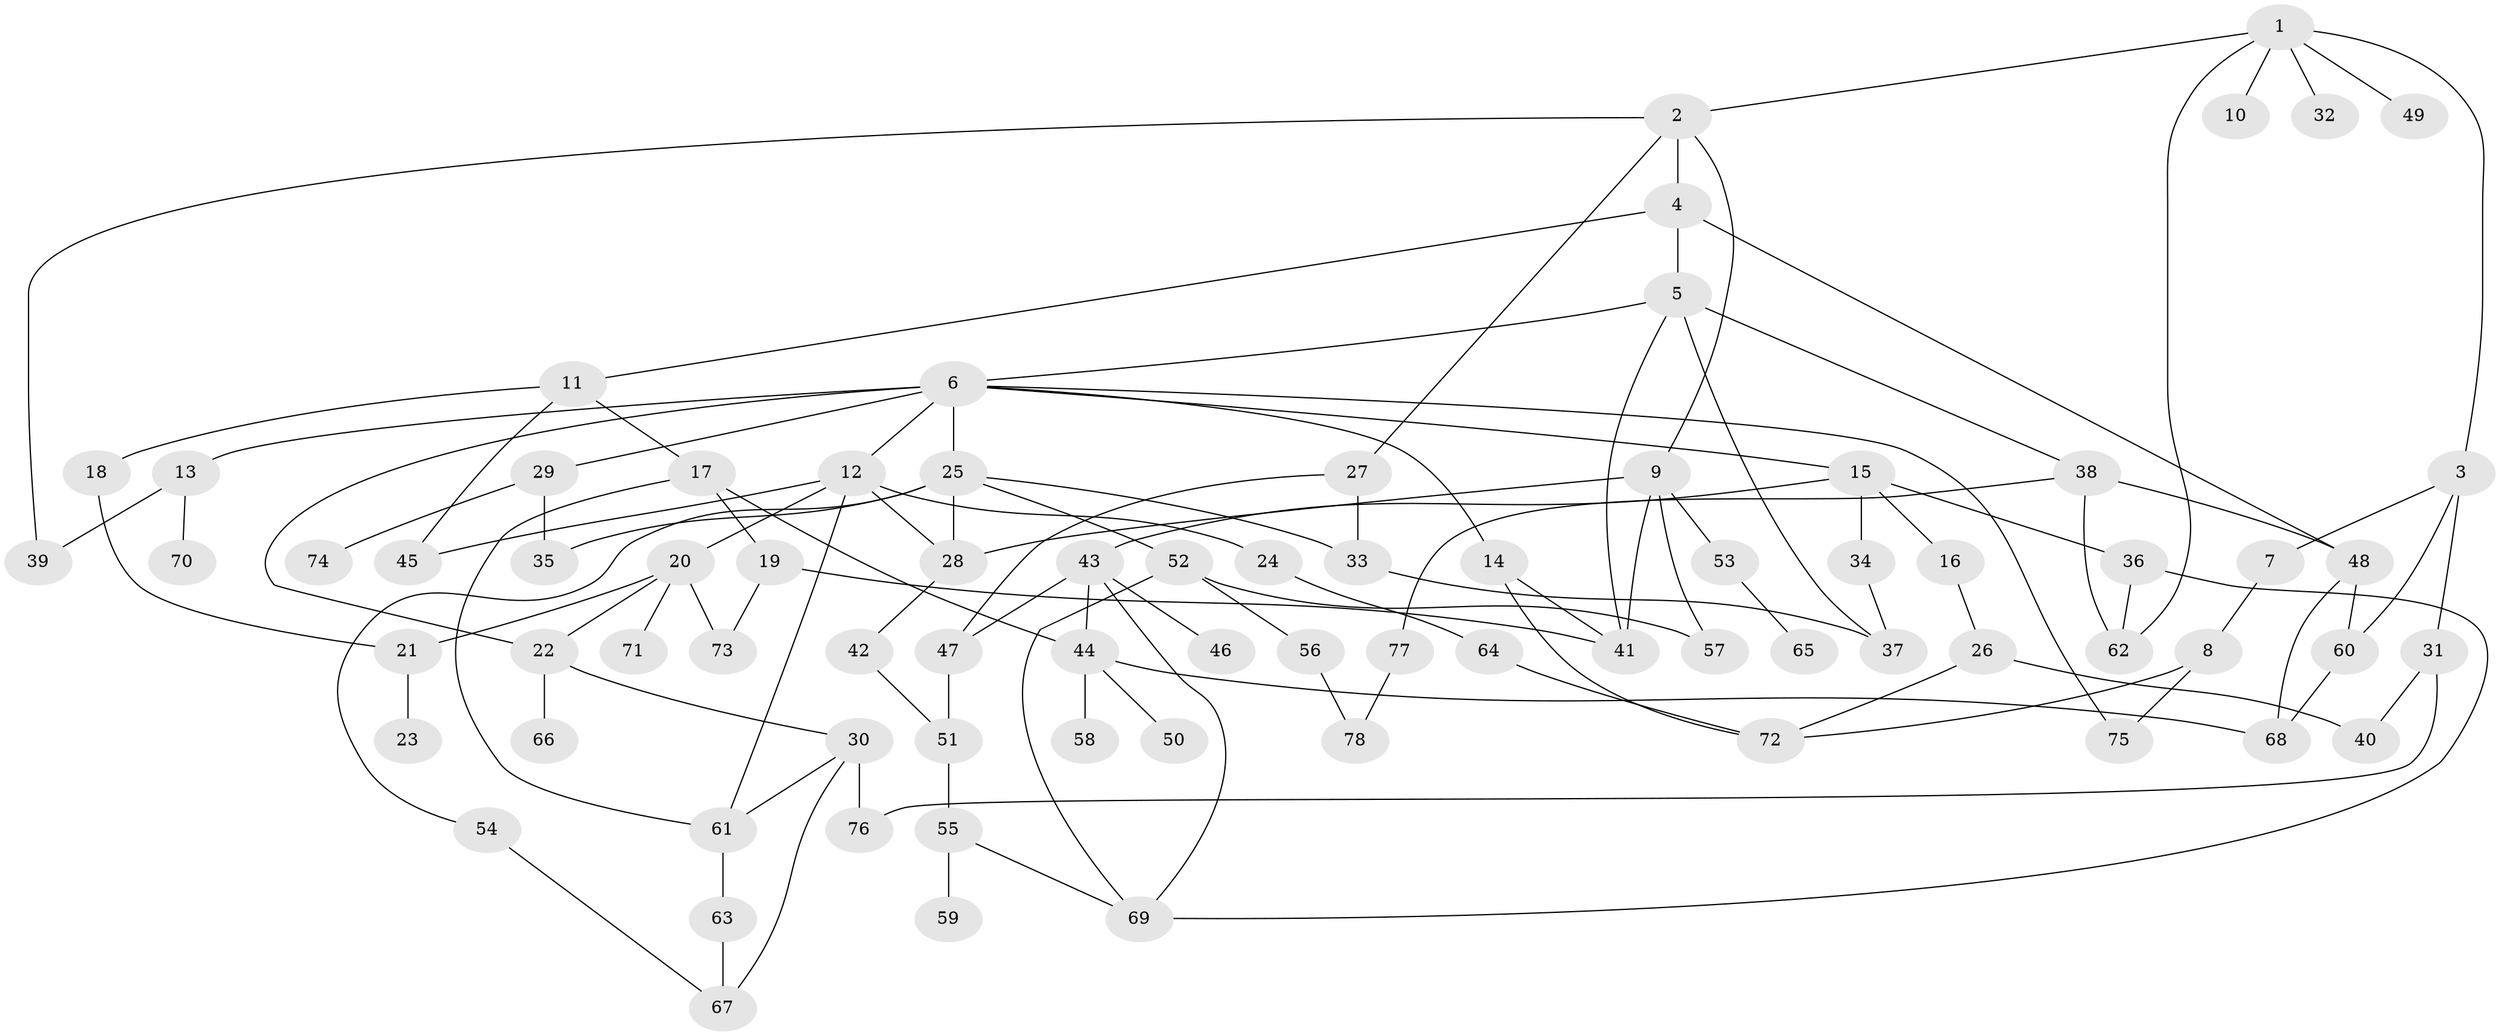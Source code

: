 // coarse degree distribution, {7: 0.044444444444444446, 5: 0.044444444444444446, 4: 0.28888888888888886, 6: 0.08888888888888889, 12: 0.022222222222222223, 3: 0.17777777777777778, 1: 0.13333333333333333, 2: 0.2}
// Generated by graph-tools (version 1.1) at 2025/51/02/27/25 19:51:37]
// undirected, 78 vertices, 115 edges
graph export_dot {
graph [start="1"]
  node [color=gray90,style=filled];
  1;
  2;
  3;
  4;
  5;
  6;
  7;
  8;
  9;
  10;
  11;
  12;
  13;
  14;
  15;
  16;
  17;
  18;
  19;
  20;
  21;
  22;
  23;
  24;
  25;
  26;
  27;
  28;
  29;
  30;
  31;
  32;
  33;
  34;
  35;
  36;
  37;
  38;
  39;
  40;
  41;
  42;
  43;
  44;
  45;
  46;
  47;
  48;
  49;
  50;
  51;
  52;
  53;
  54;
  55;
  56;
  57;
  58;
  59;
  60;
  61;
  62;
  63;
  64;
  65;
  66;
  67;
  68;
  69;
  70;
  71;
  72;
  73;
  74;
  75;
  76;
  77;
  78;
  1 -- 2;
  1 -- 3;
  1 -- 10;
  1 -- 32;
  1 -- 49;
  1 -- 62;
  2 -- 4;
  2 -- 9;
  2 -- 27;
  2 -- 39;
  3 -- 7;
  3 -- 31;
  3 -- 60;
  4 -- 5;
  4 -- 11;
  4 -- 48;
  5 -- 6;
  5 -- 37;
  5 -- 38;
  5 -- 41;
  6 -- 12;
  6 -- 13;
  6 -- 14;
  6 -- 15;
  6 -- 25;
  6 -- 29;
  6 -- 22;
  6 -- 75;
  7 -- 8;
  8 -- 72;
  8 -- 75;
  9 -- 41;
  9 -- 53;
  9 -- 57;
  9 -- 28;
  11 -- 17;
  11 -- 18;
  11 -- 45;
  12 -- 20;
  12 -- 24;
  12 -- 45;
  12 -- 28;
  12 -- 61;
  13 -- 39;
  13 -- 70;
  14 -- 41;
  14 -- 72;
  15 -- 16;
  15 -- 34;
  15 -- 36;
  15 -- 43;
  16 -- 26;
  17 -- 19;
  17 -- 44;
  17 -- 61;
  18 -- 21;
  19 -- 73;
  19 -- 41;
  20 -- 22;
  20 -- 71;
  20 -- 73;
  20 -- 21;
  21 -- 23;
  22 -- 30;
  22 -- 66;
  24 -- 64;
  25 -- 28;
  25 -- 33;
  25 -- 35;
  25 -- 52;
  25 -- 54;
  26 -- 72;
  26 -- 40;
  27 -- 47;
  27 -- 33;
  28 -- 42;
  29 -- 74;
  29 -- 35;
  30 -- 76;
  30 -- 67;
  30 -- 61;
  31 -- 40;
  31 -- 76;
  33 -- 37;
  34 -- 37;
  36 -- 69;
  36 -- 62;
  38 -- 48;
  38 -- 77;
  38 -- 62;
  42 -- 51;
  43 -- 46;
  43 -- 47;
  43 -- 69;
  43 -- 44;
  44 -- 50;
  44 -- 58;
  44 -- 68;
  47 -- 51;
  48 -- 68;
  48 -- 60;
  51 -- 55;
  52 -- 56;
  52 -- 69;
  52 -- 57;
  53 -- 65;
  54 -- 67;
  55 -- 59;
  55 -- 69;
  56 -- 78;
  60 -- 68;
  61 -- 63;
  63 -- 67;
  64 -- 72;
  77 -- 78;
}
